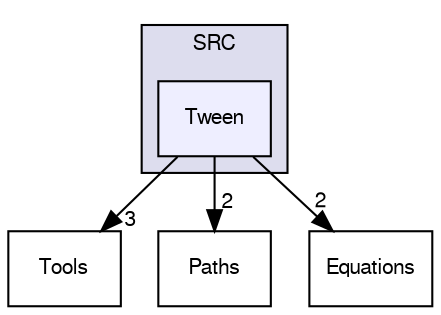 digraph "SRC/Tween" {
  bgcolor=transparent;
  compound=true
  node [ fontsize="10", fontname="FreeSans"];
  edge [ labelfontsize="10", labelfontname="FreeSans"];
  subgraph clusterdir_1e771ff450ae847412a8c28572c155bb {
    graph [ bgcolor="#ddddee", pencolor="black", label="SRC" fontname="FreeSans", fontsize="10", URL="dir_1e771ff450ae847412a8c28572c155bb.html"]
  dir_e90160bb8b038d5bf4cf9c26787ce8a8 [shape=box, label="Tween", style="filled", fillcolor="#eeeeff", pencolor="black", URL="dir_e90160bb8b038d5bf4cf9c26787ce8a8.html"];
  }
  dir_7b3e4e2b9ca222e217bca0c68c63648e [shape=box label="Tools" URL="dir_7b3e4e2b9ca222e217bca0c68c63648e.html"];
  dir_bdc70c1285e289e0afe9da249cc18709 [shape=box label="Paths" URL="dir_bdc70c1285e289e0afe9da249cc18709.html"];
  dir_4314d1f9d7fb4f822970d98616b633f6 [shape=box label="Equations" URL="dir_4314d1f9d7fb4f822970d98616b633f6.html"];
  dir_e90160bb8b038d5bf4cf9c26787ce8a8->dir_7b3e4e2b9ca222e217bca0c68c63648e [headlabel="3", labeldistance=1.5 headhref="dir_000004_000003.html"];
  dir_e90160bb8b038d5bf4cf9c26787ce8a8->dir_bdc70c1285e289e0afe9da249cc18709 [headlabel="2", labeldistance=1.5 headhref="dir_000004_000002.html"];
  dir_e90160bb8b038d5bf4cf9c26787ce8a8->dir_4314d1f9d7fb4f822970d98616b633f6 [headlabel="2", labeldistance=1.5 headhref="dir_000004_000001.html"];
}
